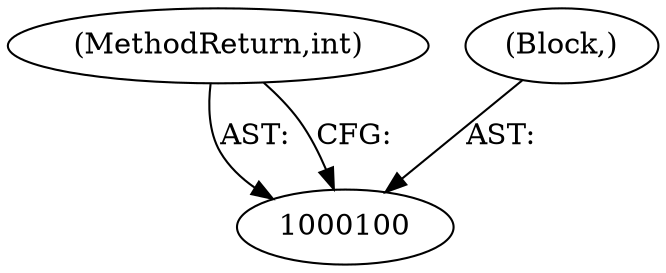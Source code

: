 digraph "0_Chrome_116d0963cadfbf55ef2ec3d13781987c4d80517a_35" {
"1000102" [label="(MethodReturn,int)"];
"1000101" [label="(Block,)"];
"1000102" -> "1000100"  [label="AST: "];
"1000102" -> "1000100"  [label="CFG: "];
"1000101" -> "1000100"  [label="AST: "];
}
